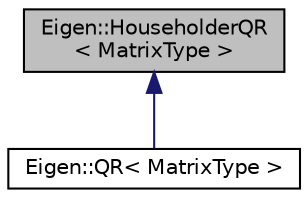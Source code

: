 digraph "Eigen::HouseholderQR&lt; MatrixType &gt;"
{
  edge [fontname="Helvetica",fontsize="10",labelfontname="Helvetica",labelfontsize="10"];
  node [fontname="Helvetica",fontsize="10",shape=record];
  Node1 [label="Eigen::HouseholderQR\l\< MatrixType \>",height=0.2,width=0.4,color="black", fillcolor="grey75", style="filled" fontcolor="black"];
  Node1 -> Node2 [dir="back",color="midnightblue",fontsize="10",style="solid",fontname="Helvetica"];
  Node2 [label="Eigen::QR\< MatrixType \>",height=0.2,width=0.4,color="black", fillcolor="white", style="filled",URL="$classEigen_1_1QR.html"];
}
